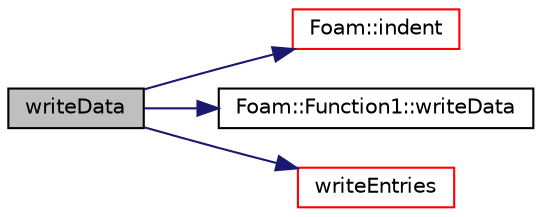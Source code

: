 digraph "writeData"
{
  bgcolor="transparent";
  edge [fontname="Helvetica",fontsize="10",labelfontname="Helvetica",labelfontsize="10"];
  node [fontname="Helvetica",fontsize="10",shape=record];
  rankdir="LR";
  Node2850 [label="writeData",height=0.2,width=0.4,color="black", fillcolor="grey75", style="filled", fontcolor="black"];
  Node2850 -> Node2851 [color="midnightblue",fontsize="10",style="solid",fontname="Helvetica"];
  Node2851 [label="Foam::indent",height=0.2,width=0.4,color="red",URL="$a21851.html#ae297c57ea5b952a8bc9e4f30f7ea8701",tooltip="Indent stream. "];
  Node2850 -> Node2853 [color="midnightblue",fontsize="10",style="solid",fontname="Helvetica"];
  Node2853 [label="Foam::Function1::writeData",height=0.2,width=0.4,color="black",URL="$a28813.html#a4a9a5e81ef203c89a365d47f0acc39b9",tooltip="Write in dictionary format. "];
  Node2850 -> Node2854 [color="midnightblue",fontsize="10",style="solid",fontname="Helvetica"];
  Node2854 [label="writeEntries",height=0.2,width=0.4,color="red",URL="$a28833.html#a73e7f1792444ba2b044bf833a415c73d",tooltip="Write keywords only in dictionary format. Used for non-inline. "];
}
